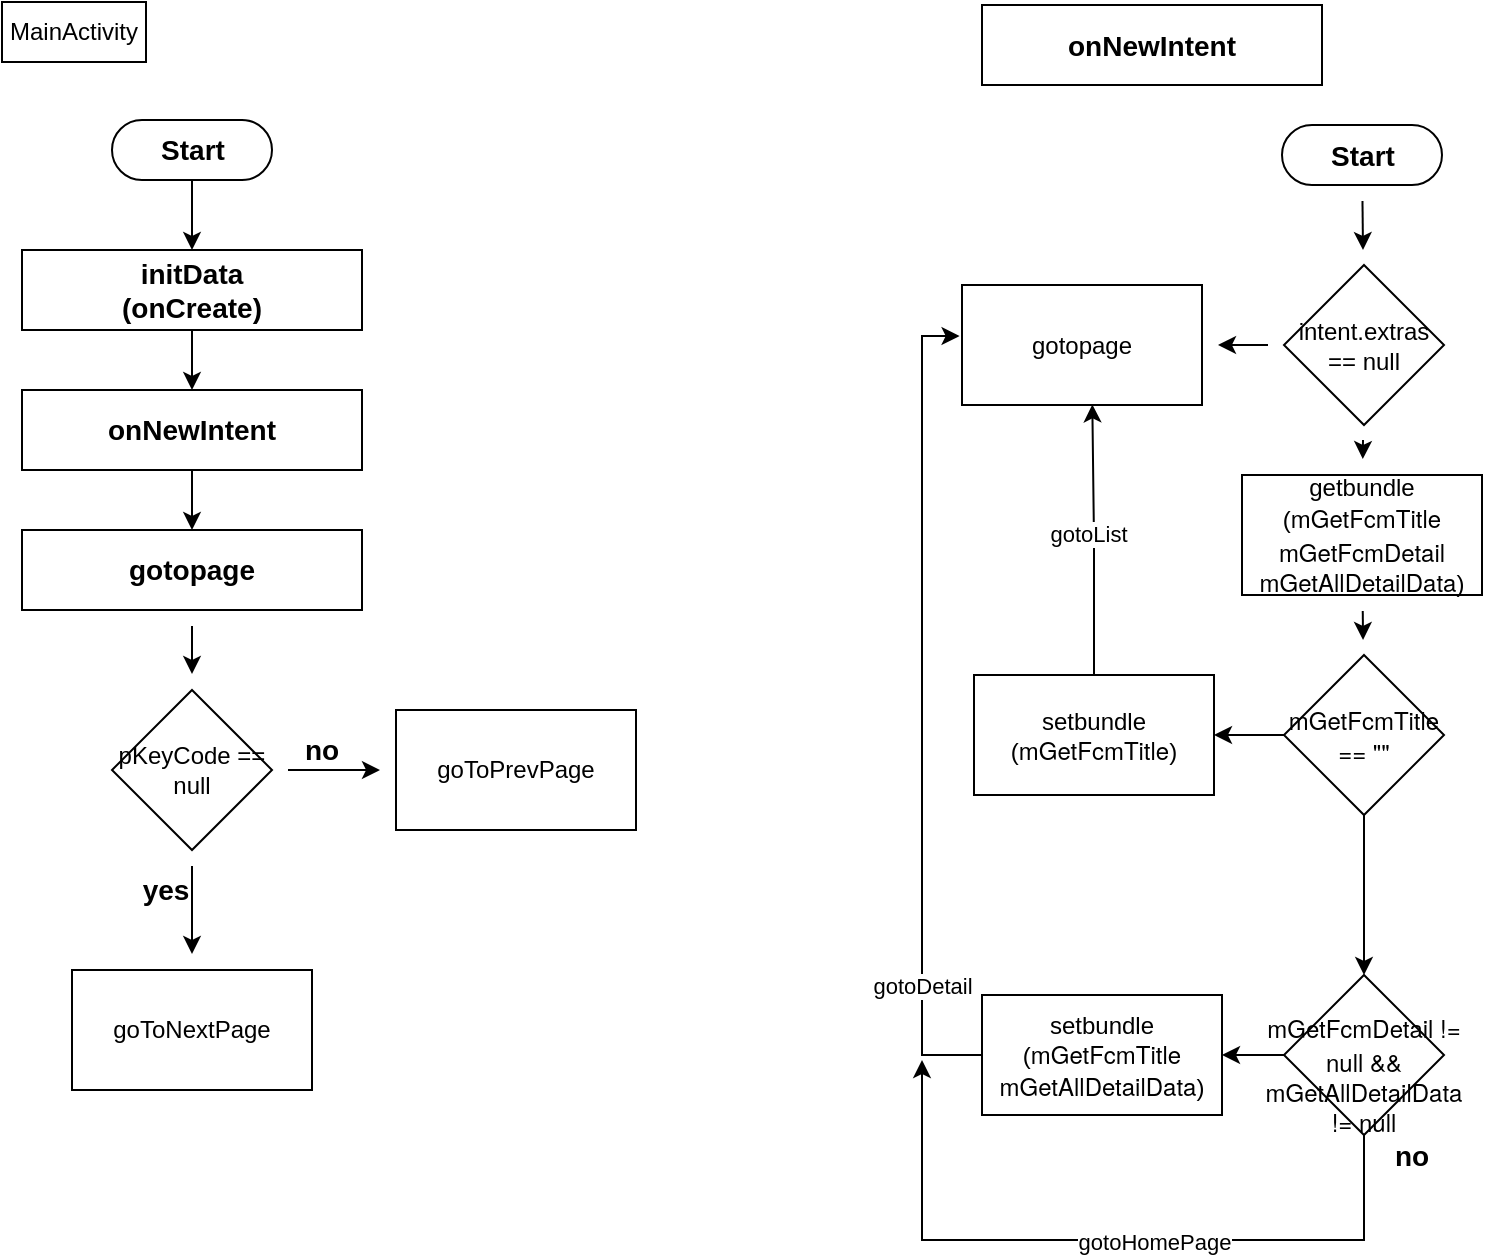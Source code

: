 <mxfile version="17.4.3" type="device" pages="4"><diagram id="0ICTotIIzp-utOfAbFgl" name="MainActivity"><mxGraphModel dx="996" dy="1849" grid="1" gridSize="10" guides="1" tooltips="1" connect="1" arrows="1" fold="1" page="1" pageScale="1" pageWidth="827" pageHeight="1169" math="0" shadow="0"><root><mxCell id="0"/><mxCell id="1" parent="0"/><mxCell id="ltaAR5_XZMvsONfvJuMS-7" value="initData&lt;br&gt;(onCreate)" style="whiteSpace=wrap;html=1;dashed=0;fontStyle=1;fontSize=14;" parent="1" vertex="1"><mxGeometry x="20" y="-1045" width="170" height="40" as="geometry"/></mxCell><mxCell id="ltaAR5_XZMvsONfvJuMS-16" value="" style="edgeStyle=orthogonalEdgeStyle;rounded=0;orthogonalLoop=1;jettySize=auto;html=1;entryX=0.5;entryY=0;entryDx=0;entryDy=0;" parent="1" source="ltaAR5_XZMvsONfvJuMS-17" target="ltaAR5_XZMvsONfvJuMS-7" edge="1"><mxGeometry relative="1" as="geometry"><mxPoint x="97.067" y="-1054" as="targetPoint"/></mxGeometry></mxCell><mxCell id="ltaAR5_XZMvsONfvJuMS-17" value="Start" style="html=1;dashed=0;whitespace=wrap;shape=mxgraph.dfd.start;fontStyle=1;fontSize=14;" parent="1" vertex="1"><mxGeometry x="65" y="-1110" width="80" height="30" as="geometry"/></mxCell><mxCell id="6IFYh2K8DjdacS_-TYqy-2" value="MainActivity" style="whiteSpace=wrap;html=1;dashed=0;" parent="1" vertex="1"><mxGeometry x="10" y="-1169" width="72" height="30" as="geometry"/></mxCell><mxCell id="6IFYh2K8DjdacS_-TYqy-7" value="onNewIntent" style="whiteSpace=wrap;html=1;dashed=0;fontStyle=1;fontSize=14;hachureGap=4;" parent="1" vertex="1"><mxGeometry x="20" y="-975" width="170" height="40" as="geometry"/></mxCell><mxCell id="6IFYh2K8DjdacS_-TYqy-9" value="" style="edgeStyle=orthogonalEdgeStyle;rounded=0;orthogonalLoop=1;jettySize=auto;html=1;entryX=0.5;entryY=0;entryDx=0;entryDy=0;exitX=0.5;exitY=1;exitDx=0;exitDy=0;" parent="1" source="ltaAR5_XZMvsONfvJuMS-7" target="6IFYh2K8DjdacS_-TYqy-7" edge="1"><mxGeometry relative="1" as="geometry"><mxPoint x="115" y="-1074" as="sourcePoint"/><mxPoint x="115" y="-1035" as="targetPoint"/></mxGeometry></mxCell><mxCell id="6IFYh2K8DjdacS_-TYqy-21" value="" style="edgeStyle=none;curved=1;rounded=0;orthogonalLoop=1;jettySize=auto;html=1;endArrow=classic;endFill=1;startSize=6;endSize=6;sourcePerimeterSpacing=8;targetPerimeterSpacing=8;" parent="1" source="6IFYh2K8DjdacS_-TYqy-17" target="6IFYh2K8DjdacS_-TYqy-20" edge="1"><mxGeometry relative="1" as="geometry"/></mxCell><mxCell id="6IFYh2K8DjdacS_-TYqy-17" value="gotopage" style="whiteSpace=wrap;html=1;dashed=0;fontStyle=1;fontSize=14;hachureGap=4;" parent="1" vertex="1"><mxGeometry x="20" y="-905" width="170" height="40" as="geometry"/></mxCell><mxCell id="6IFYh2K8DjdacS_-TYqy-19" value="" style="edgeStyle=orthogonalEdgeStyle;rounded=0;orthogonalLoop=1;jettySize=auto;html=1;entryX=0.5;entryY=0;entryDx=0;entryDy=0;exitX=0.5;exitY=1;exitDx=0;exitDy=0;" parent="1" source="6IFYh2K8DjdacS_-TYqy-7" target="6IFYh2K8DjdacS_-TYqy-17" edge="1"><mxGeometry relative="1" as="geometry"><mxPoint x="115.0" y="-995" as="sourcePoint"/><mxPoint x="115.0" y="-965" as="targetPoint"/></mxGeometry></mxCell><mxCell id="6IFYh2K8DjdacS_-TYqy-23" value="" style="edgeStyle=none;curved=1;rounded=0;orthogonalLoop=1;jettySize=auto;html=1;endArrow=classic;endFill=1;startSize=6;endSize=6;sourcePerimeterSpacing=8;targetPerimeterSpacing=8;" parent="1" source="6IFYh2K8DjdacS_-TYqy-20" target="6IFYh2K8DjdacS_-TYqy-22" edge="1"><mxGeometry relative="1" as="geometry"/></mxCell><mxCell id="6IFYh2K8DjdacS_-TYqy-25" value="" style="edgeStyle=none;curved=1;rounded=0;orthogonalLoop=1;jettySize=auto;html=1;endArrow=classic;endFill=1;startSize=6;endSize=6;sourcePerimeterSpacing=8;targetPerimeterSpacing=8;" parent="1" source="6IFYh2K8DjdacS_-TYqy-20" target="6IFYh2K8DjdacS_-TYqy-24" edge="1"><mxGeometry relative="1" as="geometry"/></mxCell><mxCell id="6IFYh2K8DjdacS_-TYqy-20" value="pKeyCode == null" style="rhombus;whiteSpace=wrap;html=1;hachureGap=4;" parent="1" vertex="1"><mxGeometry x="65" y="-825" width="80" height="80" as="geometry"/></mxCell><mxCell id="6IFYh2K8DjdacS_-TYqy-22" value="goToPrevPage" style="whiteSpace=wrap;html=1;hachureGap=4;" parent="1" vertex="1"><mxGeometry x="207" y="-815" width="120" height="60" as="geometry"/></mxCell><mxCell id="6IFYh2K8DjdacS_-TYqy-24" value="goToNextPage" style="whiteSpace=wrap;html=1;hachureGap=4;" parent="1" vertex="1"><mxGeometry x="45" y="-685" width="120" height="60" as="geometry"/></mxCell><mxCell id="6IFYh2K8DjdacS_-TYqy-26" value="no" style="whiteSpace=wrap;html=1;dashed=0;fontStyle=1;fontSize=14;hachureGap=4;fillColor=none;strokeColor=none;" parent="1" vertex="1"><mxGeometry x="165" y="-805" width="10" height="20" as="geometry"/></mxCell><mxCell id="6IFYh2K8DjdacS_-TYqy-27" value="yes" style="whiteSpace=wrap;html=1;dashed=0;fontStyle=1;fontSize=14;hachureGap=4;fillColor=none;strokeColor=none;" parent="1" vertex="1"><mxGeometry x="87" y="-735" width="10" height="20" as="geometry"/></mxCell><mxCell id="6IFYh2K8DjdacS_-TYqy-28" value="onNewIntent" style="whiteSpace=wrap;html=1;dashed=0;fontStyle=1;fontSize=14;hachureGap=4;" parent="1" vertex="1"><mxGeometry x="500" y="-1167.5" width="170" height="40" as="geometry"/></mxCell><mxCell id="6IFYh2K8DjdacS_-TYqy-31" value="" style="edgeStyle=none;curved=1;rounded=0;orthogonalLoop=1;jettySize=auto;html=1;endArrow=classic;endFill=1;startSize=6;endSize=6;sourcePerimeterSpacing=8;targetPerimeterSpacing=8;" parent="1" source="6IFYh2K8DjdacS_-TYqy-29" target="6IFYh2K8DjdacS_-TYqy-30" edge="1"><mxGeometry relative="1" as="geometry"/></mxCell><mxCell id="6IFYh2K8DjdacS_-TYqy-29" value="Start" style="html=1;dashed=0;whitespace=wrap;shape=mxgraph.dfd.start;fontStyle=1;fontSize=14;" parent="1" vertex="1"><mxGeometry x="650" y="-1107.5" width="80" height="30" as="geometry"/></mxCell><mxCell id="6IFYh2K8DjdacS_-TYqy-35" value="" style="edgeStyle=none;curved=1;rounded=0;orthogonalLoop=1;jettySize=auto;html=1;endArrow=classic;endFill=1;startSize=6;endSize=6;sourcePerimeterSpacing=8;targetPerimeterSpacing=8;" parent="1" source="6IFYh2K8DjdacS_-TYqy-30" target="6IFYh2K8DjdacS_-TYqy-34" edge="1"><mxGeometry relative="1" as="geometry"/></mxCell><mxCell id="6IFYh2K8DjdacS_-TYqy-37" value="" style="edgeStyle=none;curved=1;rounded=0;orthogonalLoop=1;jettySize=auto;html=1;endArrow=classic;endFill=1;startSize=6;endSize=6;sourcePerimeterSpacing=8;targetPerimeterSpacing=8;" parent="1" source="6IFYh2K8DjdacS_-TYqy-30" target="6IFYh2K8DjdacS_-TYqy-36" edge="1"><mxGeometry relative="1" as="geometry"/></mxCell><mxCell id="6IFYh2K8DjdacS_-TYqy-30" value="intent.extras == null" style="rhombus;whiteSpace=wrap;html=1;hachureGap=4;strokeColor=default;fillColor=none;" parent="1" vertex="1"><mxGeometry x="651" y="-1037.5" width="80" height="80" as="geometry"/></mxCell><mxCell id="6IFYh2K8DjdacS_-TYqy-34" value="gotopage" style="whiteSpace=wrap;html=1;hachureGap=4;strokeColor=default;fillColor=none;" parent="1" vertex="1"><mxGeometry x="490" y="-1027.5" width="120" height="60" as="geometry"/></mxCell><mxCell id="6IFYh2K8DjdacS_-TYqy-40" value="" style="edgeStyle=none;curved=1;rounded=0;orthogonalLoop=1;jettySize=auto;html=1;endArrow=classic;endFill=1;startSize=6;endSize=6;sourcePerimeterSpacing=8;targetPerimeterSpacing=8;" parent="1" source="6IFYh2K8DjdacS_-TYqy-36" target="6IFYh2K8DjdacS_-TYqy-39" edge="1"><mxGeometry relative="1" as="geometry"/></mxCell><mxCell id="6IFYh2K8DjdacS_-TYqy-36" value="getbundle&lt;br&gt;(&lt;span style=&quot;font-family: &amp;#34;helvetica neue&amp;#34;&quot;&gt;mGetFcmTitle&lt;/span&gt;&lt;p class=&quot;p1&quot; style=&quot;margin: 0px ; font-stretch: normal ; line-height: normal ; font-family: &amp;#34;helvetica neue&amp;#34;&quot;&gt;mGetFcmDetail&lt;/p&gt;&lt;span style=&quot;font-family: &amp;#34;helvetica neue&amp;#34;&quot;&gt;mGetAllDetailData&lt;/span&gt;)" style="whiteSpace=wrap;html=1;hachureGap=4;strokeColor=default;fillColor=none;" parent="1" vertex="1"><mxGeometry x="630" y="-932.5" width="120" height="60" as="geometry"/></mxCell><mxCell id="ze5a7d_0deGucN0R6WTe-3" value="" style="edgeStyle=orthogonalEdgeStyle;rounded=0;orthogonalLoop=1;jettySize=auto;html=1;" edge="1" parent="1" source="6IFYh2K8DjdacS_-TYqy-39" target="ze5a7d_0deGucN0R6WTe-2"><mxGeometry relative="1" as="geometry"/></mxCell><mxCell id="ze5a7d_0deGucN0R6WTe-6" value="" style="edgeStyle=orthogonalEdgeStyle;rounded=0;orthogonalLoop=1;jettySize=auto;html=1;" edge="1" parent="1" source="6IFYh2K8DjdacS_-TYqy-39" target="ze5a7d_0deGucN0R6WTe-5"><mxGeometry relative="1" as="geometry"/></mxCell><mxCell id="6IFYh2K8DjdacS_-TYqy-39" value="&lt;span style=&quot;font-family: &amp;#34;helvetica neue&amp;#34;&quot;&gt;mGetFcmTitle == &quot;&quot;&lt;/span&gt;" style="rhombus;whiteSpace=wrap;html=1;hachureGap=4;strokeColor=default;fillColor=none;" parent="1" vertex="1"><mxGeometry x="651" y="-842.5" width="80" height="80" as="geometry"/></mxCell><mxCell id="ze5a7d_0deGucN0R6WTe-4" style="edgeStyle=orthogonalEdgeStyle;rounded=0;orthogonalLoop=1;jettySize=auto;html=1;entryX=0.543;entryY=0.995;entryDx=0;entryDy=0;entryPerimeter=0;" edge="1" parent="1" source="ze5a7d_0deGucN0R6WTe-2" target="6IFYh2K8DjdacS_-TYqy-34"><mxGeometry relative="1" as="geometry"/></mxCell><mxCell id="V_wy0WDgmnPkI38r3iiG-6" value="gotoList" style="edgeLabel;html=1;align=center;verticalAlign=middle;resizable=0;points=[];" vertex="1" connectable="0" parent="ze5a7d_0deGucN0R6WTe-4"><mxGeometry x="0.054" y="2" relative="1" as="geometry"><mxPoint as="offset"/></mxGeometry></mxCell><mxCell id="ze5a7d_0deGucN0R6WTe-2" value="setbundle&lt;br&gt;(&lt;span style=&quot;font-family: &amp;#34;helvetica neue&amp;#34;&quot;&gt;mGetFcmTitle&lt;/span&gt;&lt;span&gt;)&lt;/span&gt;" style="whiteSpace=wrap;html=1;fillColor=none;hachureGap=4;" vertex="1" parent="1"><mxGeometry x="496" y="-832.5" width="120" height="60" as="geometry"/></mxCell><mxCell id="ze5a7d_0deGucN0R6WTe-8" value="" style="edgeStyle=orthogonalEdgeStyle;rounded=0;orthogonalLoop=1;jettySize=auto;html=1;" edge="1" parent="1" source="ze5a7d_0deGucN0R6WTe-5" target="ze5a7d_0deGucN0R6WTe-7"><mxGeometry relative="1" as="geometry"/></mxCell><mxCell id="V_wy0WDgmnPkI38r3iiG-1" style="edgeStyle=orthogonalEdgeStyle;rounded=0;orthogonalLoop=1;jettySize=auto;html=1;" edge="1" parent="1" source="ze5a7d_0deGucN0R6WTe-5"><mxGeometry relative="1" as="geometry"><mxPoint x="470" y="-640" as="targetPoint"/><Array as="points"><mxPoint x="691" y="-550"/><mxPoint x="470" y="-550"/></Array></mxGeometry></mxCell><mxCell id="V_wy0WDgmnPkI38r3iiG-4" value="gotoHomePage" style="edgeLabel;html=1;align=center;verticalAlign=middle;resizable=0;points=[];" vertex="1" connectable="0" parent="V_wy0WDgmnPkI38r3iiG-1"><mxGeometry x="-0.134" y="1" relative="1" as="geometry"><mxPoint as="offset"/></mxGeometry></mxCell><mxCell id="ze5a7d_0deGucN0R6WTe-5" value="&lt;p class=&quot;p1&quot; style=&quot;margin: 0px ; font-stretch: normal ; line-height: normal ; font-family: &amp;#34;helvetica neue&amp;#34;&quot;&gt;&lt;br class=&quot;Apple-interchange-newline&quot;&gt;mGetFcmDetail != null &amp;amp;&amp;amp;&lt;/p&gt;&lt;span style=&quot;font-family: &amp;#34;helvetica neue&amp;#34;&quot;&gt;mGetAllDetailData != null&lt;/span&gt;" style="rhombus;whiteSpace=wrap;html=1;fillColor=none;hachureGap=4;" vertex="1" parent="1"><mxGeometry x="651" y="-682.5" width="80" height="80" as="geometry"/></mxCell><mxCell id="ze5a7d_0deGucN0R6WTe-9" style="edgeStyle=orthogonalEdgeStyle;rounded=0;orthogonalLoop=1;jettySize=auto;html=1;entryX=-0.01;entryY=0.425;entryDx=0;entryDy=0;entryPerimeter=0;" edge="1" parent="1" source="ze5a7d_0deGucN0R6WTe-7" target="6IFYh2K8DjdacS_-TYqy-34"><mxGeometry relative="1" as="geometry"><mxPoint x="470" y="-847.5" as="targetPoint"/><Array as="points"><mxPoint x="470" y="-642.5"/><mxPoint x="470" y="-1001.5"/></Array></mxGeometry></mxCell><mxCell id="V_wy0WDgmnPkI38r3iiG-5" value="gotoDetail" style="edgeLabel;html=1;align=center;verticalAlign=middle;resizable=0;points=[];" vertex="1" connectable="0" parent="ze5a7d_0deGucN0R6WTe-9"><mxGeometry x="-0.681" relative="1" as="geometry"><mxPoint as="offset"/></mxGeometry></mxCell><mxCell id="ze5a7d_0deGucN0R6WTe-7" value="setbundle&lt;br&gt;(&lt;span style=&quot;font-family: &amp;#34;helvetica neue&amp;#34;&quot;&gt;mGetFcmTitle&lt;/span&gt;&lt;br&gt;&lt;span style=&quot;font-family: &amp;#34;helvetica neue&amp;#34;&quot;&gt;mGetAllDetailData&lt;/span&gt;)" style="whiteSpace=wrap;html=1;fillColor=none;hachureGap=4;" vertex="1" parent="1"><mxGeometry x="500" y="-672.5" width="120" height="60" as="geometry"/></mxCell><mxCell id="V_wy0WDgmnPkI38r3iiG-3" value="no" style="whiteSpace=wrap;html=1;dashed=0;fontStyle=1;fontSize=14;hachureGap=4;fillColor=none;strokeColor=none;" vertex="1" parent="1"><mxGeometry x="710" y="-602.5" width="10" height="20" as="geometry"/></mxCell></root></mxGraphModel></diagram><diagram id="kn-lXhGQb7qIHuzSDbyJ" name="Application_goToPage"><mxGraphModel dx="946" dy="646" grid="1" gridSize="10" guides="1" tooltips="1" connect="1" arrows="1" fold="1" page="1" pageScale="1" pageWidth="827" pageHeight="1169" math="0" shadow="0"><root><mxCell id="0"/><mxCell id="1" parent="0"/></root></mxGraphModel></diagram><diagram id="2MEuru5xAoJJ2pg-LfJd" name="第2頁"><mxGraphModel dx="946" dy="1815" grid="1" gridSize="10" guides="1" tooltips="1" connect="1" arrows="1" fold="1" page="1" pageScale="1" pageWidth="827" pageHeight="1169" math="0" shadow="0"><root><mxCell id="0"/><mxCell id="1" parent="0"/><mxCell id="wD8sNg-cu2c_1JBqP60j-1" value="一般正常流程：" style="text;html=1;align=center;verticalAlign=middle;resizable=0;points=[];autosize=1;strokeColor=none;fillColor=none;fontStyle=1;fontSize=18;" parent="1" vertex="1"><mxGeometry x="39" y="-1150" width="140" height="30" as="geometry"/></mxCell><mxCell id="wD8sNg-cu2c_1JBqP60j-2" value="MainActivity --&amp;gt; onCreate --&amp;gt; onNewIntent&lt;br&gt;&lt;span style=&quot;white-space: pre&quot;&gt; &lt;/span&gt;&lt;span style=&quot;white-space: pre&quot;&gt; &lt;/span&gt;&amp;nbsp; &amp;nbsp; &amp;nbsp;--&amp;gt; MyApplication(goToNextPage) --&amp;gt; Home Fragment --&amp;gt; 選擇要去的區 --&amp;gt; 點擊 (call ..... )&lt;br&gt;&lt;div&gt;&lt;span style=&quot;white-space: pre&quot;&gt; &lt;/span&gt;&lt;span style=&quot;white-space: pre&quot;&gt; &lt;/span&gt;&lt;span style=&quot;white-space: pre&quot;&gt; &lt;/span&gt;&lt;span style=&quot;white-space: pre&quot;&gt; &lt;/span&gt;&lt;span style=&quot;white-space: pre&quot;&gt; &lt;/span&gt;&lt;span style=&quot;white-space: pre&quot;&gt; &lt;span style=&quot;white-space: pre&quot;&gt; &lt;/span&gt;&lt;span style=&quot;white-space: pre&quot;&gt; &lt;/span&gt;&lt;span style=&quot;white-space: pre&quot;&gt; &lt;/span&gt; &lt;/span&gt;&amp;nbsp;&lt;span style=&quot;white-space: pre&quot;&gt;&amp;nbsp; &lt;/span&gt;&lt;span&gt;--&amp;gt; List Fragment --&amp;gt; clickOnlisten(ZooAdapter)&lt;/span&gt;&lt;/div&gt;&lt;div&gt;&lt;span&gt;&lt;span style=&quot;white-space: pre&quot;&gt; &lt;/span&gt;&lt;span style=&quot;white-space: pre&quot;&gt; &lt;/span&gt;&lt;span style=&quot;white-space: pre&quot;&gt; &lt;/span&gt;&lt;span style=&quot;white-space: pre&quot;&gt; &lt;/span&gt;&lt;span style=&quot;white-space: pre&quot;&gt; &lt;/span&gt;&lt;span style=&quot;white-space: pre&quot;&gt; &lt;/span&gt;&lt;span style=&quot;white-space: pre&quot;&gt; &lt;/span&gt;&lt;span style=&quot;white-space: pre&quot;&gt; &lt;/span&gt;&lt;span style=&quot;white-space: pre&quot;&gt; &lt;/span&gt;&amp;nbsp; &amp;nbsp;&amp;nbsp;--&amp;gt; Detail Fragment&amp;nbsp;&lt;/span&gt;&lt;/div&gt;" style="text;html=1;align=left;verticalAlign=middle;resizable=0;points=[];autosize=1;strokeColor=none;fillColor=none;" parent="1" vertex="1"><mxGeometry x="40" y="-1120" width="570" height="60" as="geometry"/></mxCell><mxCell id="TZgQ-Bd5fE3Ok6_-Ro5--1" value="" style="edgeStyle=orthogonalEdgeStyle;rounded=0;orthogonalLoop=1;jettySize=auto;html=1;" parent="1" source="TZgQ-Bd5fE3Ok6_-Ro5--2" target="TZgQ-Bd5fE3Ok6_-Ro5--6" edge="1"><mxGeometry relative="1" as="geometry"/></mxCell><mxCell id="TZgQ-Bd5fE3Ok6_-Ro5--2" value="MainActivity" style="swimlane;fontStyle=1;align=center;verticalAlign=top;childLayout=stackLayout;horizontal=1;startSize=26;horizontalStack=0;resizeParent=1;resizeParentMax=0;resizeLast=0;collapsible=1;marginBottom=0;" parent="1" vertex="1"><mxGeometry x="165" y="-422" width="120" height="74" as="geometry"><mxRectangle x="165" y="-462" width="100" height="26" as="alternateBounds"/></mxGeometry></mxCell><mxCell id="TZgQ-Bd5fE3Ok6_-Ro5--3" value="onCreate" style="text;html=1;align=center;verticalAlign=middle;resizable=0;points=[];autosize=1;strokeColor=none;fillColor=none;" parent="TZgQ-Bd5fE3Ok6_-Ro5--2" vertex="1"><mxGeometry y="26" width="120" height="20" as="geometry"/></mxCell><mxCell id="TZgQ-Bd5fE3Ok6_-Ro5--4" value="" style="line;strokeWidth=1;fillColor=none;align=left;verticalAlign=middle;spacingTop=-1;spacingLeft=3;spacingRight=3;rotatable=0;labelPosition=right;points=[];portConstraint=eastwest;" parent="TZgQ-Bd5fE3Ok6_-Ro5--2" vertex="1"><mxGeometry y="46" width="120" height="8" as="geometry"/></mxCell><mxCell id="TZgQ-Bd5fE3Ok6_-Ro5--5" value="onNewIntent" style="text;html=1;align=center;verticalAlign=middle;resizable=0;points=[];autosize=1;strokeColor=none;fillColor=none;" parent="TZgQ-Bd5fE3Ok6_-Ro5--2" vertex="1"><mxGeometry y="54" width="120" height="20" as="geometry"/></mxCell><mxCell id="TZgQ-Bd5fE3Ok6_-Ro5--6" value="MyApplication" style="swimlane;fontStyle=1;align=center;verticalAlign=top;childLayout=stackLayout;horizontal=1;startSize=26;horizontalStack=0;resizeParent=1;resizeParentMax=0;resizeLast=0;collapsible=1;marginBottom=0;" parent="1" vertex="1"><mxGeometry x="335" y="-422" width="120" height="74" as="geometry"><mxRectangle x="335" y="-462" width="110" height="26" as="alternateBounds"/></mxGeometry></mxCell><mxCell id="TZgQ-Bd5fE3Ok6_-Ro5--7" value="goToNextPage" style="text;html=1;align=center;verticalAlign=middle;resizable=0;points=[];autosize=1;strokeColor=none;fillColor=none;" parent="TZgQ-Bd5fE3Ok6_-Ro5--6" vertex="1"><mxGeometry y="26" width="120" height="20" as="geometry"/></mxCell><mxCell id="TZgQ-Bd5fE3Ok6_-Ro5--8" value="" style="line;strokeWidth=1;fillColor=none;align=left;verticalAlign=middle;spacingTop=-1;spacingLeft=3;spacingRight=3;rotatable=0;labelPosition=right;points=[];portConstraint=eastwest;" parent="TZgQ-Bd5fE3Ok6_-Ro5--6" vertex="1"><mxGeometry y="46" width="120" height="8" as="geometry"/></mxCell><mxCell id="TZgQ-Bd5fE3Ok6_-Ro5--9" value="goToPrevPage" style="text;html=1;align=center;verticalAlign=middle;resizable=0;points=[];autosize=1;strokeColor=none;fillColor=none;" parent="TZgQ-Bd5fE3Ok6_-Ro5--6" vertex="1"><mxGeometry y="54" width="120" height="20" as="geometry"/></mxCell><mxCell id="TZgQ-Bd5fE3Ok6_-Ro5--10" style="edgeStyle=orthogonalEdgeStyle;rounded=0;orthogonalLoop=1;jettySize=auto;html=1;" parent="1" source="TZgQ-Bd5fE3Ok6_-Ro5--7" edge="1"><mxGeometry relative="1" as="geometry"><mxPoint x="565" y="-386" as="targetPoint"/></mxGeometry></mxCell><mxCell id="TZgQ-Bd5fE3Ok6_-Ro5--11" style="edgeStyle=orthogonalEdgeStyle;rounded=0;orthogonalLoop=1;jettySize=auto;html=1;exitX=0.5;exitY=0;exitDx=0;exitDy=0;" parent="1" source="TZgQ-Bd5fE3Ok6_-Ro5--12" target="TZgQ-Bd5fE3Ok6_-Ro5--6" edge="1"><mxGeometry relative="1" as="geometry"/></mxCell><mxCell id="TZgQ-Bd5fE3Ok6_-Ro5--12" value="Home Fragment" style="swimlane;fontStyle=1;align=center;verticalAlign=top;childLayout=stackLayout;horizontal=1;startSize=26;horizontalStack=0;resizeParent=1;resizeParentMax=0;resizeLast=0;collapsible=1;marginBottom=0;" parent="1" vertex="1"><mxGeometry x="565" y="-470" width="120" height="30" as="geometry"><mxRectangle x="565" y="-510" width="120" height="26" as="alternateBounds"/></mxGeometry></mxCell><mxCell id="TZgQ-Bd5fE3Ok6_-Ro5--13" value="" style="line;strokeWidth=1;fillColor=none;align=left;verticalAlign=middle;spacingTop=-1;spacingLeft=3;spacingRight=3;rotatable=0;labelPosition=right;points=[];portConstraint=eastwest;" parent="TZgQ-Bd5fE3Ok6_-Ro5--12" vertex="1"><mxGeometry y="26" width="120" height="4" as="geometry"/></mxCell><mxCell id="TZgQ-Bd5fE3Ok6_-Ro5--14" value="" style="edgeStyle=orthogonalEdgeStyle;rounded=0;orthogonalLoop=1;jettySize=auto;html=1;fontSize=18;" parent="1" source="TZgQ-Bd5fE3Ok6_-Ro5--16" edge="1"><mxGeometry relative="1" as="geometry"><mxPoint x="715" y="-455" as="targetPoint"/><Array as="points"><mxPoint x="620" y="-340"/><mxPoint x="715" y="-340"/><mxPoint x="715" y="-450"/></Array></mxGeometry></mxCell><mxCell id="TZgQ-Bd5fE3Ok6_-Ro5--15" value="點擊Layout" style="edgeLabel;html=1;align=center;verticalAlign=middle;resizable=0;points=[];fontSize=18;" parent="TZgQ-Bd5fE3Ok6_-Ro5--14" vertex="1" connectable="0"><mxGeometry x="-0.182" relative="1" as="geometry"><mxPoint as="offset"/></mxGeometry></mxCell><mxCell id="TZgQ-Bd5fE3Ok6_-Ro5--16" value="List Fragment" style="swimlane;fontStyle=1;align=center;verticalAlign=top;childLayout=stackLayout;horizontal=1;startSize=26;horizontalStack=0;resizeParent=1;resizeParentMax=0;resizeLast=0;collapsible=1;marginBottom=0;" parent="1" vertex="1"><mxGeometry x="565" y="-401" width="120" height="34" as="geometry"><mxRectangle x="565" y="-441" width="110" height="26" as="alternateBounds"/></mxGeometry></mxCell><mxCell id="TZgQ-Bd5fE3Ok6_-Ro5--17" value="" style="line;strokeWidth=1;fillColor=none;align=left;verticalAlign=middle;spacingTop=-1;spacingLeft=3;spacingRight=3;rotatable=0;labelPosition=right;points=[];portConstraint=eastwest;" parent="TZgQ-Bd5fE3Ok6_-Ro5--16" vertex="1"><mxGeometry y="26" width="120" height="8" as="geometry"/></mxCell><mxCell id="TZgQ-Bd5fE3Ok6_-Ro5--18" value="Detail Fragment" style="swimlane;fontStyle=1;align=center;verticalAlign=top;childLayout=stackLayout;horizontal=1;startSize=26;horizontalStack=0;resizeParent=1;resizeParentMax=0;resizeLast=0;collapsible=1;marginBottom=0;" parent="1" vertex="1"><mxGeometry x="565" y="-320" width="120" height="34" as="geometry"><mxRectangle x="565" y="-370" width="120" height="26" as="alternateBounds"/></mxGeometry></mxCell><mxCell id="TZgQ-Bd5fE3Ok6_-Ro5--19" value="" style="line;strokeWidth=1;fillColor=none;align=left;verticalAlign=middle;spacingTop=-1;spacingLeft=3;spacingRight=3;rotatable=0;labelPosition=right;points=[];portConstraint=eastwest;" parent="TZgQ-Bd5fE3Ok6_-Ro5--18" vertex="1"><mxGeometry y="26" width="120" height="8" as="geometry"/></mxCell><mxCell id="TZgQ-Bd5fE3Ok6_-Ro5--20" value="" style="endArrow=none;html=1;rounded=0;endFill=0;exitX=0;exitY=0.5;exitDx=0;exitDy=0;startArrow=classic;startFill=1;entryX=1.004;entryY=0.5;entryDx=0;entryDy=0;entryPerimeter=0;" parent="1" source="TZgQ-Bd5fE3Ok6_-Ro5--12" target="TZgQ-Bd5fE3Ok6_-Ro5--7" edge="1"><mxGeometry relative="1" as="geometry"><mxPoint x="485" y="-460" as="sourcePoint"/><mxPoint x="495" y="-380" as="targetPoint"/><Array as="points"><mxPoint x="495" y="-455"/><mxPoint x="495" y="-386"/></Array></mxGeometry></mxCell><mxCell id="TZgQ-Bd5fE3Ok6_-Ro5--21" value="" style="endArrow=none;html=1;rounded=0;endFill=0;entryX=1;entryY=0.5;entryDx=0;entryDy=0;startArrow=classic;startFill=1;" parent="1" target="TZgQ-Bd5fE3Ok6_-Ro5--12" edge="1"><mxGeometry relative="1" as="geometry"><mxPoint x="625" y="-490" as="sourcePoint"/><mxPoint x="785" y="-458" as="targetPoint"/><Array as="points"><mxPoint x="715" y="-490"/><mxPoint x="715" y="-455"/></Array></mxGeometry></mxCell><mxCell id="TZgQ-Bd5fE3Ok6_-Ro5--22" value="" style="ellipse;html=1;shape=startState;fillColor=#000000;strokeColor=#ff0000;" parent="1" vertex="1"><mxGeometry x="90" y="-399" width="30" height="30" as="geometry"/></mxCell><mxCell id="TZgQ-Bd5fE3Ok6_-Ro5--23" value="" style="edgeStyle=orthogonalEdgeStyle;html=1;verticalAlign=bottom;endArrow=open;endSize=8;strokeColor=#ff0000;rounded=0;entryX=-0.005;entryY=0.641;entryDx=0;entryDy=0;entryPerimeter=0;" parent="1" source="TZgQ-Bd5fE3Ok6_-Ro5--22" target="TZgQ-Bd5fE3Ok6_-Ro5--3" edge="1"><mxGeometry relative="1" as="geometry"><mxPoint x="165.0" y="-384" as="targetPoint"/></mxGeometry></mxCell><mxCell id="TZgQ-Bd5fE3Ok6_-Ro5--24" style="edgeStyle=orthogonalEdgeStyle;rounded=0;orthogonalLoop=1;jettySize=auto;html=1;exitX=0.995;exitY=0.557;exitDx=0;exitDy=0;exitPerimeter=0;entryX=0;entryY=0.5;entryDx=0;entryDy=0;" parent="1" target="TZgQ-Bd5fE3Ok6_-Ro5--18" edge="1"><mxGeometry relative="1" as="geometry"><mxPoint x="456" y="-384.86" as="sourcePoint"/><mxPoint x="550" y="-330" as="targetPoint"/><Array as="points"><mxPoint x="456" y="-386"/><mxPoint x="496" y="-386"/><mxPoint x="496" y="-303"/></Array></mxGeometry></mxCell></root></mxGraphModel></diagram><diagram id="UwdixHi6VE2Vv1aEcbtk" name="Page-3"><mxGraphModel dx="946" dy="1815" grid="1" gridSize="10" guides="1" tooltips="1" connect="1" arrows="1" fold="1" page="1" pageScale="1" pageWidth="827" pageHeight="1169" math="0" shadow="0"><root><mxCell id="0"/><mxCell id="1" parent="0"/><mxCell id="l_v1iPSYMcuNKwxUCFdY-3" value="" style="edgeStyle=none;curved=1;rounded=0;orthogonalLoop=1;jettySize=auto;html=1;endArrow=open;startSize=14;endSize=14;sourcePerimeterSpacing=8;targetPerimeterSpacing=8;" parent="1" source="l_v1iPSYMcuNKwxUCFdY-1" target="l_v1iPSYMcuNKwxUCFdY-2" edge="1"><mxGeometry relative="1" as="geometry"/></mxCell><mxCell id="l_v1iPSYMcuNKwxUCFdY-1" value="ListFragment" style="whiteSpace=wrap;html=1;dashed=0;" parent="1" vertex="1"><mxGeometry x="20" y="-1058" width="110" height="30" as="geometry"/></mxCell><mxCell id="l_v1iPSYMcuNKwxUCFdY-7" value="" style="edgeStyle=none;curved=1;rounded=0;orthogonalLoop=1;jettySize=auto;html=1;endArrow=open;startSize=14;endSize=14;sourcePerimeterSpacing=8;targetPerimeterSpacing=8;" parent="1" source="l_v1iPSYMcuNKwxUCFdY-2" target="l_v1iPSYMcuNKwxUCFdY-6" edge="1"><mxGeometry relative="1" as="geometry"/></mxCell><mxCell id="l_v1iPSYMcuNKwxUCFdY-2" value="AllViewModel" style="whiteSpace=wrap;html=1;dashed=0;hachureGap=4;" parent="1" vertex="1"><mxGeometry x="20" y="-978" width="110" height="30" as="geometry"/></mxCell><mxCell id="l_v1iPSYMcuNKwxUCFdY-6" value="ApiManagerALL" style="whiteSpace=wrap;html=1;dashed=0;hachureGap=4;" parent="1" vertex="1"><mxGeometry x="20" y="-898" width="110" height="30" as="geometry"/></mxCell><mxCell id="xuQu-bCYtNHyredjmZr--1" value="ListFragment" style="swimlane;fontStyle=1;align=center;verticalAlign=top;childLayout=stackLayout;horizontal=1;startSize=26;horizontalStack=0;resizeParent=1;resizeParentMax=0;resizeLast=0;collapsible=1;marginBottom=0;" parent="1" vertex="1"><mxGeometry x="210" y="-1058" width="120" height="62" as="geometry"><mxRectangle x="335" y="-462" width="110" height="26" as="alternateBounds"/></mxGeometry></mxCell><mxCell id="xuQu-bCYtNHyredjmZr--2" value="callApi" style="text;html=1;align=center;verticalAlign=middle;resizable=0;points=[];autosize=1;strokeColor=none;fillColor=none;" parent="xuQu-bCYtNHyredjmZr--1" vertex="1"><mxGeometry y="26" width="120" height="20" as="geometry"/></mxCell><mxCell id="xuQu-bCYtNHyredjmZr--3" value="" style="line;strokeWidth=1;fillColor=none;align=left;verticalAlign=middle;spacingTop=-1;spacingLeft=3;spacingRight=3;rotatable=0;labelPosition=right;points=[];portConstraint=eastwest;" parent="xuQu-bCYtNHyredjmZr--1" vertex="1"><mxGeometry y="46" width="120" height="8" as="geometry"/></mxCell><mxCell id="xuQu-bCYtNHyredjmZr--7" value="" style="line;strokeWidth=1;fillColor=none;align=left;verticalAlign=middle;spacingTop=-1;spacingLeft=3;spacingRight=3;rotatable=0;labelPosition=right;points=[];portConstraint=eastwest;" parent="xuQu-bCYtNHyredjmZr--1" vertex="1"><mxGeometry y="54" width="120" height="8" as="geometry"/></mxCell><mxCell id="xuQu-bCYtNHyredjmZr--8" value="AllViewModel" style="swimlane;fontStyle=1;align=center;verticalAlign=top;childLayout=stackLayout;horizontal=1;startSize=26;horizontalStack=0;resizeParent=1;resizeParentMax=0;resizeLast=0;collapsible=1;marginBottom=0;" parent="1" vertex="1"><mxGeometry x="210" y="-978" width="120" height="62" as="geometry"><mxRectangle x="335" y="-462" width="110" height="26" as="alternateBounds"/></mxGeometry></mxCell><mxCell id="xuQu-bCYtNHyredjmZr--9" value="sendApi" style="text;html=1;align=center;verticalAlign=middle;resizable=0;points=[];autosize=1;strokeColor=none;fillColor=none;" parent="xuQu-bCYtNHyredjmZr--8" vertex="1"><mxGeometry y="26" width="120" height="20" as="geometry"/></mxCell><mxCell id="xuQu-bCYtNHyredjmZr--10" value="" style="line;strokeWidth=1;fillColor=none;align=left;verticalAlign=middle;spacingTop=-1;spacingLeft=3;spacingRight=3;rotatable=0;labelPosition=right;points=[];portConstraint=eastwest;" parent="xuQu-bCYtNHyredjmZr--8" vertex="1"><mxGeometry y="46" width="120" height="8" as="geometry"/></mxCell><mxCell id="xuQu-bCYtNHyredjmZr--12" value="" style="line;strokeWidth=1;fillColor=none;align=left;verticalAlign=middle;spacingTop=-1;spacingLeft=3;spacingRight=3;rotatable=0;labelPosition=right;points=[];portConstraint=eastwest;" parent="xuQu-bCYtNHyredjmZr--8" vertex="1"><mxGeometry y="54" width="120" height="8" as="geometry"/></mxCell><mxCell id="xuQu-bCYtNHyredjmZr--14" value="ApiManagerALL" style="swimlane;fontStyle=1;align=center;verticalAlign=top;childLayout=stackLayout;horizontal=1;startSize=26;horizontalStack=0;resizeParent=1;resizeParentMax=0;resizeLast=0;collapsible=1;marginBottom=0;" parent="1" vertex="1"><mxGeometry x="210" y="-898" width="120" height="62" as="geometry"><mxRectangle x="335" y="-462" width="110" height="26" as="alternateBounds"/></mxGeometry></mxCell><mxCell id="xuQu-bCYtNHyredjmZr--15" value="callApiData" style="text;html=1;align=center;verticalAlign=middle;resizable=0;points=[];autosize=1;strokeColor=none;fillColor=none;" parent="xuQu-bCYtNHyredjmZr--14" vertex="1"><mxGeometry y="26" width="120" height="20" as="geometry"/></mxCell><mxCell id="xuQu-bCYtNHyredjmZr--16" value="" style="line;strokeWidth=1;fillColor=none;align=left;verticalAlign=middle;spacingTop=-1;spacingLeft=3;spacingRight=3;rotatable=0;labelPosition=right;points=[];portConstraint=eastwest;" parent="xuQu-bCYtNHyredjmZr--14" vertex="1"><mxGeometry y="46" width="120" height="8" as="geometry"/></mxCell><mxCell id="xuQu-bCYtNHyredjmZr--18" value="" style="line;strokeWidth=1;fillColor=none;align=left;verticalAlign=middle;spacingTop=-1;spacingLeft=3;spacingRight=3;rotatable=0;labelPosition=right;points=[];portConstraint=eastwest;" parent="xuQu-bCYtNHyredjmZr--14" vertex="1"><mxGeometry y="54" width="120" height="8" as="geometry"/></mxCell><mxCell id="xuQu-bCYtNHyredjmZr--20" value="ZooAdapter" style="swimlane;fontStyle=1;align=center;verticalAlign=top;childLayout=stackLayout;horizontal=1;startSize=26;horizontalStack=0;resizeParent=1;resizeParentMax=0;resizeLast=0;collapsible=1;marginBottom=0;" parent="1" vertex="1"><mxGeometry x="210" y="-818" width="120" height="42" as="geometry"><mxRectangle x="335" y="-462" width="110" height="26" as="alternateBounds"/></mxGeometry></mxCell><mxCell id="xuQu-bCYtNHyredjmZr--22" value="" style="line;strokeWidth=1;fillColor=none;align=left;verticalAlign=middle;spacingTop=-1;spacingLeft=3;spacingRight=3;rotatable=0;labelPosition=right;points=[];portConstraint=eastwest;" parent="xuQu-bCYtNHyredjmZr--20" vertex="1"><mxGeometry y="26" width="120" height="8" as="geometry"/></mxCell><mxCell id="xuQu-bCYtNHyredjmZr--23" value="" style="line;strokeWidth=1;fillColor=none;align=left;verticalAlign=middle;spacingTop=-1;spacingLeft=3;spacingRight=3;rotatable=0;labelPosition=right;points=[];portConstraint=eastwest;" parent="xuQu-bCYtNHyredjmZr--20" vertex="1"><mxGeometry y="34" width="120" height="8" as="geometry"/></mxCell></root></mxGraphModel></diagram></mxfile>
